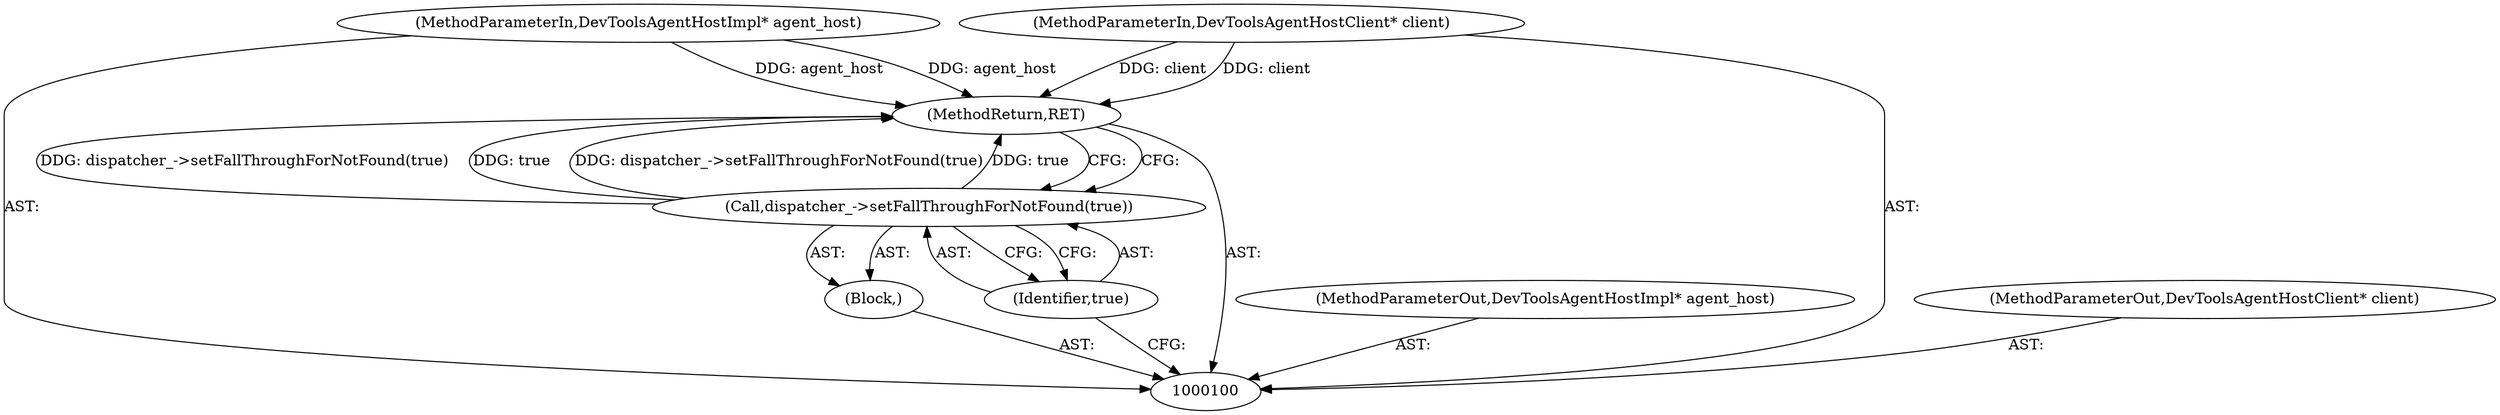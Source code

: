 digraph "0_Chrome_3c8e4852477d5b1e2da877808c998dc57db9460f_0" {
"1000106" [label="(MethodReturn,RET)"];
"1000101" [label="(MethodParameterIn,DevToolsAgentHostImpl* agent_host)"];
"1000117" [label="(MethodParameterOut,DevToolsAgentHostImpl* agent_host)"];
"1000104" [label="(Call,dispatcher_->setFallThroughForNotFound(true))"];
"1000105" [label="(Identifier,true)"];
"1000102" [label="(MethodParameterIn,DevToolsAgentHostClient* client)"];
"1000118" [label="(MethodParameterOut,DevToolsAgentHostClient* client)"];
"1000103" [label="(Block,)"];
"1000106" -> "1000100"  [label="AST: "];
"1000106" -> "1000104"  [label="CFG: "];
"1000104" -> "1000106"  [label="DDG: dispatcher_->setFallThroughForNotFound(true)"];
"1000104" -> "1000106"  [label="DDG: true"];
"1000102" -> "1000106"  [label="DDG: client"];
"1000101" -> "1000106"  [label="DDG: agent_host"];
"1000101" -> "1000100"  [label="AST: "];
"1000101" -> "1000106"  [label="DDG: agent_host"];
"1000117" -> "1000100"  [label="AST: "];
"1000104" -> "1000103"  [label="AST: "];
"1000104" -> "1000105"  [label="CFG: "];
"1000105" -> "1000104"  [label="AST: "];
"1000106" -> "1000104"  [label="CFG: "];
"1000104" -> "1000106"  [label="DDG: dispatcher_->setFallThroughForNotFound(true)"];
"1000104" -> "1000106"  [label="DDG: true"];
"1000105" -> "1000104"  [label="AST: "];
"1000105" -> "1000100"  [label="CFG: "];
"1000104" -> "1000105"  [label="CFG: "];
"1000102" -> "1000100"  [label="AST: "];
"1000102" -> "1000106"  [label="DDG: client"];
"1000118" -> "1000100"  [label="AST: "];
"1000103" -> "1000100"  [label="AST: "];
"1000104" -> "1000103"  [label="AST: "];
}
